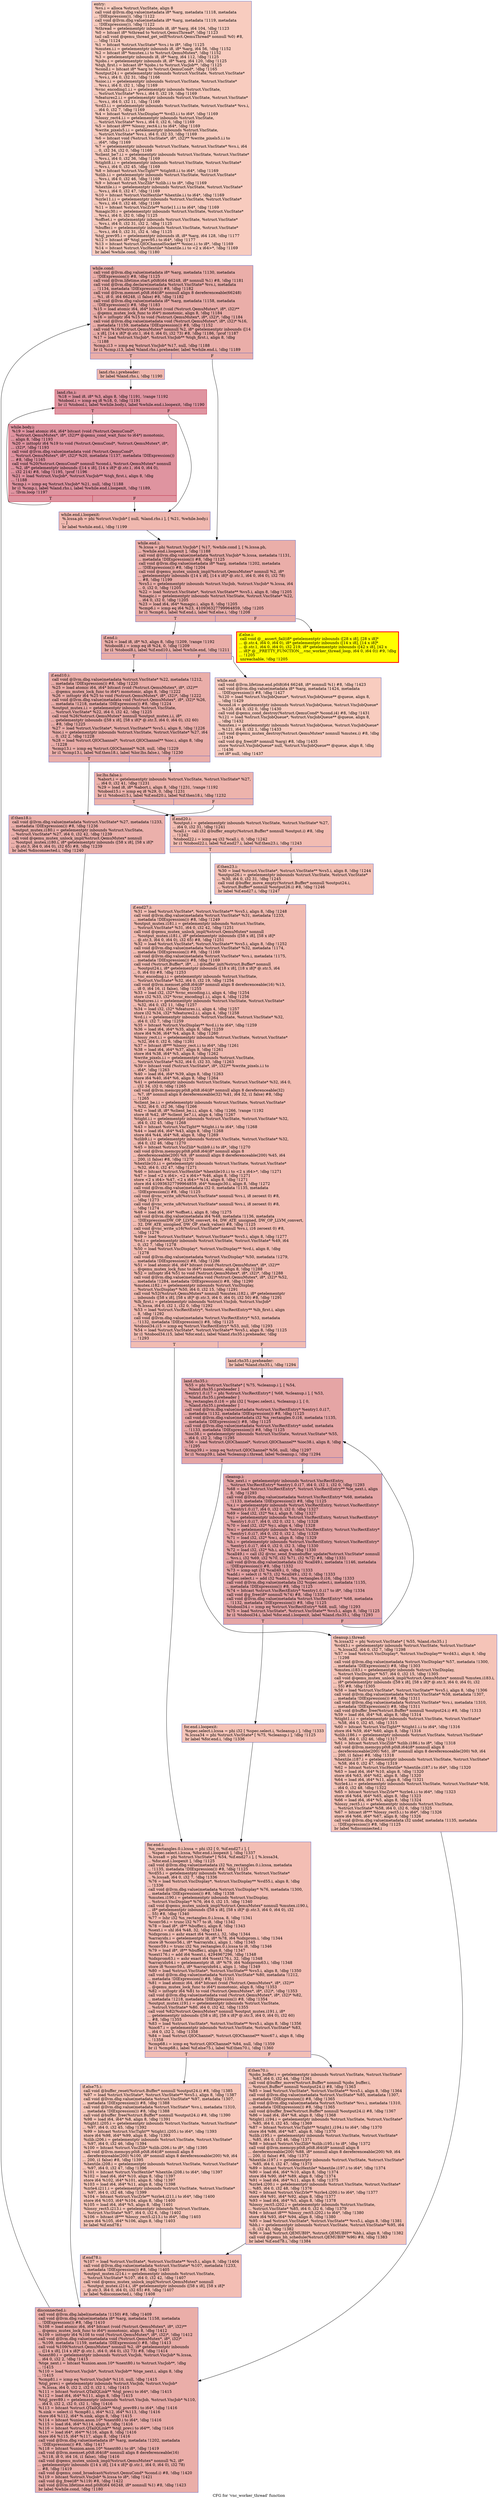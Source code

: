 digraph "CFG for 'vnc_worker_thread' function" {
	label="CFG for 'vnc_worker_thread' function";

	Node0x55ab3413b3b0 [shape=record,color="#3d50c3ff", style=filled, fillcolor="#f08b6e70",label="{entry:\l  %vs.i = alloca %struct.VncState, align 8\l  call void @llvm.dbg.value(metadata i8* %arg, metadata !1118, metadata\l... !DIExpression()), !dbg !1122\l  call void @llvm.dbg.value(metadata i8* %arg, metadata !1119, metadata\l... !DIExpression()), !dbg !1122\l  %thread = getelementptr inbounds i8, i8* %arg, i64 104, !dbg !1123\l  %0 = bitcast i8* %thread to %struct.QemuThread*, !dbg !1123\l  tail call void @qemu_thread_get_self(%struct.QemuThread* nonnull %0) #8,\l... !dbg !1124\l  %1 = bitcast %struct.VncState* %vs.i to i8*, !dbg !1125\l  %mutex.i.i = getelementptr inbounds i8, i8* %arg, i64 56, !dbg !1152\l  %2 = bitcast i8* %mutex.i.i to %struct.QemuMutex*, !dbg !1152\l  %3 = getelementptr inbounds i8, i8* %arg, i64 112, !dbg !1125\l  %jobs.i = getelementptr inbounds i8, i8* %arg, i64 120, !dbg !1125\l  %tqh_first.i = bitcast i8* %jobs.i to %struct.VncJob**, !dbg !1125\l  %cond.i = bitcast i8* %arg to %struct.QemuCond*, !dbg !1165\l  %output24.i = getelementptr inbounds %struct.VncState, %struct.VncState*\l... %vs.i, i64 0, i32 31, !dbg !1166\l  %sioc.i.i = getelementptr inbounds %struct.VncState, %struct.VncState*\l... %vs.i, i64 0, i32 1, !dbg !1169\l  %vnc_encoding1.i.i = getelementptr inbounds %struct.VncState,\l... %struct.VncState* %vs.i, i64 0, i32 19, !dbg !1169\l  %features2.i.i = getelementptr inbounds %struct.VncState, %struct.VncState*\l... %vs.i, i64 0, i32 11, !dbg !1169\l  %vd3.i.i = getelementptr inbounds %struct.VncState, %struct.VncState* %vs.i,\l... i64 0, i32 7, !dbg !1169\l  %4 = bitcast %struct.VncDisplay** %vd3.i.i to i64*, !dbg !1169\l  %lossy_rect4.i.i = getelementptr inbounds %struct.VncState,\l... %struct.VncState* %vs.i, i64 0, i32 6, !dbg !1169\l  %5 = bitcast i8*** %lossy_rect4.i.i to i64*, !dbg !1169\l  %write_pixels5.i.i = getelementptr inbounds %struct.VncState,\l... %struct.VncState* %vs.i, i64 0, i32 33, !dbg !1169\l  %6 = bitcast void (%struct.VncState*, i8*, i32)** %write_pixels5.i.i to\l... i64*, !dbg !1169\l  %7 = getelementptr inbounds %struct.VncState, %struct.VncState* %vs.i, i64\l... 0, i32 34, i32 0, !dbg !1169\l  %client_be7.i.i = getelementptr inbounds %struct.VncState, %struct.VncState*\l... %vs.i, i64 0, i32 36, !dbg !1169\l  %tight8.i.i = getelementptr inbounds %struct.VncState, %struct.VncState*\l... %vs.i, i64 0, i32 45, !dbg !1169\l  %8 = bitcast %struct.VncTight** %tight8.i.i to i64*, !dbg !1169\l  %zlib.i.i = getelementptr inbounds %struct.VncState, %struct.VncState*\l... %vs.i, i64 0, i32 46, !dbg !1169\l  %9 = bitcast %struct.VncZlib* %zlib.i.i to i8*, !dbg !1169\l  %hextile.i.i = getelementptr inbounds %struct.VncState, %struct.VncState*\l... %vs.i, i64 0, i32 47, !dbg !1169\l  %10 = bitcast %struct.VncHextile* %hextile.i.i to i64*, !dbg !1169\l  %zrle11.i.i = getelementptr inbounds %struct.VncState, %struct.VncState*\l... %vs.i, i64 0, i32 48, !dbg !1169\l  %11 = bitcast %struct.VncZrle** %zrle11.i.i to i64*, !dbg !1169\l  %magic30.i = getelementptr inbounds %struct.VncState, %struct.VncState*\l... %vs.i, i64 0, i32 0, !dbg !1125\l  %offset.i = getelementptr inbounds %struct.VncState, %struct.VncState*\l... %vs.i, i64 0, i32 31, i32 2, !dbg !1125\l  %buffer.i = getelementptr inbounds %struct.VncState, %struct.VncState*\l... %vs.i, i64 0, i32 31, i32 4, !dbg !1125\l  %tql_prev95.i = getelementptr inbounds i8, i8* %arg, i64 128, !dbg !1177\l  %12 = bitcast i8* %tql_prev95.i to i64*, !dbg !1177\l  %13 = bitcast %struct.QIOChannelSocket** %sioc.i.i to i8*, !dbg !1169\l  %14 = bitcast %struct.VncHextile* %hextile.i.i to \<2 x i64\>*, !dbg !1169\l  br label %while.cond, !dbg !1180\l}"];
	Node0x55ab3413b3b0 -> Node0x55ab341419b0;
	Node0x55ab341419b0 [shape=record,color="#3d50c3ff", style=filled, fillcolor="#d0473d70",label="{while.cond:                                       \l  call void @llvm.dbg.value(metadata i8* %arg, metadata !1130, metadata\l... !DIExpression()) #8, !dbg !1125\l  call void @llvm.lifetime.start.p0i8(i64 66248, i8* nonnull %1) #8, !dbg !1181\l  call void @llvm.dbg.declare(metadata %struct.VncState* %vs.i, metadata\l... !1134, metadata !DIExpression()) #8, !dbg !1182\l  call void @llvm.memset.p0i8.i64(i8* nonnull align 8 dereferenceable(66248)\l... %1, i8 0, i64 66248, i1 false) #8, !dbg !1182\l  call void @llvm.dbg.value(metadata i8* %arg, metadata !1158, metadata\l... !DIExpression()) #8, !dbg !1183\l  %15 = load atomic i64, i64* bitcast (void (%struct.QemuMutex*, i8*, i32)**\l... @qemu_mutex_lock_func to i64*) monotonic, align 8, !dbg !1184\l  %16 = inttoptr i64 %15 to void (%struct.QemuMutex*, i8*, i32)*, !dbg !1184\l  call void @llvm.dbg.value(metadata void (%struct.QemuMutex*, i8*, i32)* %16,\l... metadata !1159, metadata !DIExpression()) #8, !dbg !1152\l  call void %16(%struct.QemuMutex* nonnull %2, i8* getelementptr inbounds ([14\l... x i8], [14 x i8]* @.str.1, i64 0, i64 0), i32 73) #8, !dbg !1186, !prof !1187\l  %17 = load %struct.VncJob*, %struct.VncJob** %tqh_first.i, align 8, !dbg\l... !1188\l  %cmp.i13 = icmp eq %struct.VncJob* %17, null, !dbg !1188\l  br i1 %cmp.i13, label %land.rhs.i.preheader, label %while.end.i, !dbg !1189\l|{<s0>T|<s1>F}}"];
	Node0x55ab341419b0:s0 -> Node0x55ab341416a0;
	Node0x55ab341419b0:s1 -> Node0x55ab34132250;
	Node0x55ab341416a0 [shape=record,color="#3d50c3ff", style=filled, fillcolor="#dc5d4a70",label="{land.rhs.i.preheader:                             \l  br label %land.rhs.i, !dbg !1190\l}"];
	Node0x55ab341416a0 -> Node0x55ab342486e0;
	Node0x55ab342486e0 [shape=record,color="#b70d28ff", style=filled, fillcolor="#b70d2870",label="{land.rhs.i:                                       \l  %18 = load i8, i8* %3, align 8, !dbg !1191, !range !1192\l  %tobool.i = icmp eq i8 %18, 0, !dbg !1191\l  br i1 %tobool.i, label %while.body.i, label %while.end.i.loopexit, !dbg !1190\l|{<s0>T|<s1>F}}"];
	Node0x55ab342486e0:s0 -> Node0x55ab34248a00;
	Node0x55ab342486e0:s1 -> Node0x55ab341669b0;
	Node0x55ab34248a00 [shape=record,color="#b70d28ff", style=filled, fillcolor="#b70d2870",label="{while.body.i:                                     \l  %19 = load atomic i64, i64* bitcast (void (%struct.QemuCond*,\l... %struct.QemuMutex*, i8*, i32)** @qemu_cond_wait_func to i64*) monotonic,\l... align 8, !dbg !1193\l  %20 = inttoptr i64 %19 to void (%struct.QemuCond*, %struct.QemuMutex*, i8*,\l... i32)*, !dbg !1193\l  call void @llvm.dbg.value(metadata void (%struct.QemuCond*,\l... %struct.QemuMutex*, i8*, i32)* %20, metadata !1137, metadata !DIExpression())\l... #8, !dbg !1165\l  call void %20(%struct.QemuCond* nonnull %cond.i, %struct.QemuMutex* nonnull\l... %2, i8* getelementptr inbounds ([14 x i8], [14 x i8]* @.str.1, i64 0, i64 0),\l... i32 214) #8, !dbg !1195, !prof !1196\l  %21 = load %struct.VncJob*, %struct.VncJob** %tqh_first.i, align 8, !dbg\l... !1188\l  %cmp.i = icmp eq %struct.VncJob* %21, null, !dbg !1188\l  br i1 %cmp.i, label %land.rhs.i, label %while.end.i.loopexit, !dbg !1189,\l... !llvm.loop !1197\l|{<s0>T|<s1>F}}"];
	Node0x55ab34248a00:s0 -> Node0x55ab342486e0;
	Node0x55ab34248a00:s1 -> Node0x55ab341669b0;
	Node0x55ab341669b0 [shape=record,color="#3d50c3ff", style=filled, fillcolor="#dc5d4a70",label="{while.end.i.loopexit:                             \l  %.lcssa.ph = phi %struct.VncJob* [ null, %land.rhs.i ], [ %21, %while.body.i\l... ]\l  br label %while.end.i, !dbg !1199\l}"];
	Node0x55ab341669b0 -> Node0x55ab34132250;
	Node0x55ab34132250 [shape=record,color="#3d50c3ff", style=filled, fillcolor="#d0473d70",label="{while.end.i:                                      \l  %.lcssa = phi %struct.VncJob* [ %17, %while.cond ], [ %.lcssa.ph,\l... %while.end.i.loopexit ], !dbg !1188\l  call void @llvm.dbg.value(metadata %struct.VncJob* %.lcssa, metadata !1131,\l... metadata !DIExpression()) #8, !dbg !1125\l  call void @llvm.dbg.value(metadata i8* %arg, metadata !1202, metadata\l... !DIExpression()) #8, !dbg !1204\l  call void @qemu_mutex_unlock_impl(%struct.QemuMutex* nonnull %2, i8*\l... getelementptr inbounds ([14 x i8], [14 x i8]* @.str.1, i64 0, i64 0), i32 78)\l... #8, !dbg !1199\l  %vs5.i = getelementptr inbounds %struct.VncJob, %struct.VncJob* %.lcssa, i64\l... 0, i32 0, !dbg !1205\l  %22 = load %struct.VncState*, %struct.VncState** %vs5.i, align 8, !dbg !1205\l  %magic.i = getelementptr inbounds %struct.VncState, %struct.VncState* %22,\l... i64 0, i32 0, !dbg !1205\l  %23 = load i64, i64* %magic.i, align 8, !dbg !1205\l  %cmp6.i = icmp eq i64 %23, 410936327799964859, !dbg !1205\l  br i1 %cmp6.i, label %if.end.i, label %if.else.i, !dbg !1208\l|{<s0>T|<s1>F}}"];
	Node0x55ab34132250:s0 -> Node0x55ab340ea960;
	Node0x55ab34132250:s1 -> Node0x55ab34131660;
	Node0x55ab34131660 [shape=record,penwidth=3.0, style="filled", color="red", fillcolor="yellow",label="{if.else.i:                                        \l  call void @__assert_fail(i8* getelementptr inbounds ([28 x i8], [28 x i8]*\l... @.str.4, i64 0, i64 0), i8* getelementptr inbounds ([14 x i8], [14 x i8]*\l... @.str.1, i64 0, i64 0), i32 219, i8* getelementptr inbounds ([42 x i8], [42 x\l... i8]* @__PRETTY_FUNCTION__.vnc_worker_thread_loop, i64 0, i64 0)) #9, !dbg\l... !1205\l  unreachable, !dbg !1205\l}"];
	Node0x55ab340ea960 [shape=record,color="#3d50c3ff", style=filled, fillcolor="#d0473d70",label="{if.end.i:                                         \l  %24 = load i8, i8* %3, align 8, !dbg !1209, !range !1192\l  %tobool8.i = icmp eq i8 %24, 0, !dbg !1209\l  br i1 %tobool8.i, label %if.end10.i, label %while.end, !dbg !1211\l|{<s0>T|<s1>F}}"];
	Node0x55ab340ea960:s0 -> Node0x55ab34119bc0;
	Node0x55ab340ea960:s1 -> Node0x55ab34141a60;
	Node0x55ab34119bc0 [shape=record,color="#3d50c3ff", style=filled, fillcolor="#d0473d70",label="{if.end10.i:                                       \l  call void @llvm.dbg.value(metadata %struct.VncState* %22, metadata !1212,\l... metadata !DIExpression()) #8, !dbg !1220\l  %25 = load atomic i64, i64* bitcast (void (%struct.QemuMutex*, i8*, i32)**\l... @qemu_mutex_lock_func to i64*) monotonic, align 8, !dbg !1222\l  %26 = inttoptr i64 %25 to void (%struct.QemuMutex*, i8*, i32)*, !dbg !1222\l  call void @llvm.dbg.value(metadata void (%struct.QemuMutex*, i8*, i32)* %26,\l... metadata !1218, metadata !DIExpression()) #8, !dbg !1224\l  %output_mutex.i.i = getelementptr inbounds %struct.VncState,\l... %struct.VncState* %22, i64 0, i32 42, !dbg !1225\l  call void %26(%struct.QemuMutex* nonnull %output_mutex.i.i, i8*\l... getelementptr inbounds ([58 x i8], [58 x i8]* @.str.3, i64 0, i64 0), i32 60)\l... #8, !dbg !1225\l  %27 = load %struct.VncState*, %struct.VncState** %vs5.i, align 8, !dbg !1226\l  %ioc.i = getelementptr inbounds %struct.VncState, %struct.VncState* %27, i64\l... 0, i32 2, !dbg !1228\l  %28 = load %struct.QIOChannel*, %struct.QIOChannel** %ioc.i, align 8, !dbg\l... !1228\l  %cmp13.i = icmp eq %struct.QIOChannel* %28, null, !dbg !1229\l  br i1 %cmp13.i, label %if.then18.i, label %lor.lhs.false.i, !dbg !1230\l|{<s0>T|<s1>F}}"];
	Node0x55ab34119bc0:s0 -> Node0x55ab34164540;
	Node0x55ab34119bc0:s1 -> Node0x55ab34166dd0;
	Node0x55ab34166dd0 [shape=record,color="#3d50c3ff", style=filled, fillcolor="#d6524470",label="{lor.lhs.false.i:                                  \l  %abort.i = getelementptr inbounds %struct.VncState, %struct.VncState* %27,\l... i64 0, i32 41, !dbg !1231\l  %29 = load i8, i8* %abort.i, align 8, !dbg !1231, !range !1192\l  %tobool15.i = icmp eq i8 %29, 0, !dbg !1231\l  br i1 %tobool15.i, label %if.end20.i, label %if.then18.i, !dbg !1232\l|{<s0>T|<s1>F}}"];
	Node0x55ab34166dd0:s0 -> Node0x55ab341393c0;
	Node0x55ab34166dd0:s1 -> Node0x55ab34164540;
	Node0x55ab34164540 [shape=record,color="#3d50c3ff", style=filled, fillcolor="#d24b4070",label="{if.then18.i:                                      \l  call void @llvm.dbg.value(metadata %struct.VncState* %27, metadata !1233,\l... metadata !DIExpression()) #8, !dbg !1236\l  %output_mutex.i180.i = getelementptr inbounds %struct.VncState,\l... %struct.VncState* %27, i64 0, i32 42, !dbg !1239\l  call void @qemu_mutex_unlock_impl(%struct.QemuMutex* nonnull\l... %output_mutex.i180.i, i8* getelementptr inbounds ([58 x i8], [58 x i8]*\l... @.str.3, i64 0, i64 0), i32 65) #8, !dbg !1239\l  br label %disconnected.i, !dbg !1240\l}"];
	Node0x55ab34164540 -> Node0x55ab34161870;
	Node0x55ab341393c0 [shape=record,color="#3d50c3ff", style=filled, fillcolor="#e1675170",label="{if.end20.i:                                       \l  %output.i = getelementptr inbounds %struct.VncState, %struct.VncState* %27,\l... i64 0, i32 31, !dbg !1241\l  %call.i = call i32 @buffer_empty(%struct.Buffer* nonnull %output.i) #8, !dbg\l... !1242\l  %tobool22.i = icmp eq i32 %call.i, 0, !dbg !1242\l  br i1 %tobool22.i, label %if.end27.i, label %if.then23.i, !dbg !1243\l|{<s0>T|<s1>F}}"];
	Node0x55ab341393c0:s0 -> Node0x55ab34166f00;
	Node0x55ab341393c0:s1 -> Node0x55ab341690f0;
	Node0x55ab341690f0 [shape=record,color="#3d50c3ff", style=filled, fillcolor="#e5705870",label="{if.then23.i:                                      \l  %30 = load %struct.VncState*, %struct.VncState** %vs5.i, align 8, !dbg !1244\l  %output26.i = getelementptr inbounds %struct.VncState, %struct.VncState*\l... %30, i64 0, i32 31, !dbg !1245\l  call void @buffer_move_empty(%struct.Buffer* nonnull %output24.i,\l... %struct.Buffer* nonnull %output26.i) #8, !dbg !1246\l  br label %if.end27.i, !dbg !1247\l}"];
	Node0x55ab341690f0 -> Node0x55ab34166f00;
	Node0x55ab34166f00 [shape=record,color="#3d50c3ff", style=filled, fillcolor="#e1675170",label="{if.end27.i:                                       \l  %31 = load %struct.VncState*, %struct.VncState** %vs5.i, align 8, !dbg !1248\l  call void @llvm.dbg.value(metadata %struct.VncState* %31, metadata !1233,\l... metadata !DIExpression()) #8, !dbg !1249\l  %output_mutex.i181.i = getelementptr inbounds %struct.VncState,\l... %struct.VncState* %31, i64 0, i32 42, !dbg !1251\l  call void @qemu_mutex_unlock_impl(%struct.QemuMutex* nonnull\l... %output_mutex.i181.i, i8* getelementptr inbounds ([58 x i8], [58 x i8]*\l... @.str.3, i64 0, i64 0), i32 65) #8, !dbg !1251\l  %32 = load %struct.VncState*, %struct.VncState** %vs5.i, align 8, !dbg !1252\l  call void @llvm.dbg.value(metadata %struct.VncState* %32, metadata !1174,\l... metadata !DIExpression()) #8, !dbg !1169\l  call void @llvm.dbg.value(metadata %struct.VncState* %vs.i, metadata !1175,\l... metadata !DIExpression()) #8, !dbg !1169\l  call void (%struct.Buffer*, i8*, ...) @buffer_init(%struct.Buffer* nonnull\l... %output24.i, i8* getelementptr inbounds ([18 x i8], [18 x i8]* @.str.5, i64\l... 0, i64 0)) #8, !dbg !1253\l  %vnc_encoding.i.i = getelementptr inbounds %struct.VncState,\l... %struct.VncState* %32, i64 0, i32 19, !dbg !1254\l  call void @llvm.memset.p0i8.i64(i8* nonnull align 8 dereferenceable(16) %13,\l... i8 0, i64 16, i1 false), !dbg !1255\l  %33 = load i32, i32* %vnc_encoding.i.i, align 4, !dbg !1254\l  store i32 %33, i32* %vnc_encoding1.i.i, align 4, !dbg !1256\l  %features.i.i = getelementptr inbounds %struct.VncState, %struct.VncState*\l... %32, i64 0, i32 11, !dbg !1257\l  %34 = load i32, i32* %features.i.i, align 4, !dbg !1257\l  store i32 %34, i32* %features2.i.i, align 4, !dbg !1258\l  %vd.i.i = getelementptr inbounds %struct.VncState, %struct.VncState* %32,\l... i64 0, i32 7, !dbg !1259\l  %35 = bitcast %struct.VncDisplay** %vd.i.i to i64*, !dbg !1259\l  %36 = load i64, i64* %35, align 8, !dbg !1259\l  store i64 %36, i64* %4, align 8, !dbg !1260\l  %lossy_rect.i.i = getelementptr inbounds %struct.VncState, %struct.VncState*\l... %32, i64 0, i32 6, !dbg !1261\l  %37 = bitcast i8*** %lossy_rect.i.i to i64*, !dbg !1261\l  %38 = load i64, i64* %37, align 8, !dbg !1261\l  store i64 %38, i64* %5, align 8, !dbg !1262\l  %write_pixels.i.i = getelementptr inbounds %struct.VncState,\l... %struct.VncState* %32, i64 0, i32 33, !dbg !1263\l  %39 = bitcast void (%struct.VncState*, i8*, i32)** %write_pixels.i.i to\l... i64*, !dbg !1263\l  %40 = load i64, i64* %39, align 8, !dbg !1263\l  store i64 %40, i64* %6, align 8, !dbg !1264\l  %41 = getelementptr inbounds %struct.VncState, %struct.VncState* %32, i64 0,\l... i32 34, i32 0, !dbg !1265\l  call void @llvm.memcpy.p0i8.p0i8.i64(i8* nonnull align 8 dereferenceable(32)\l... %7, i8* nonnull align 8 dereferenceable(32) %41, i64 32, i1 false) #8, !dbg\l... !1265\l  %client_be.i.i = getelementptr inbounds %struct.VncState, %struct.VncState*\l... %32, i64 0, i32 36, !dbg !1266\l  %42 = load i8, i8* %client_be.i.i, align 4, !dbg !1266, !range !1192\l  store i8 %42, i8* %client_be7.i.i, align 4, !dbg !1267\l  %tight.i.i = getelementptr inbounds %struct.VncState, %struct.VncState* %32,\l... i64 0, i32 45, !dbg !1268\l  %43 = bitcast %struct.VncTight** %tight.i.i to i64*, !dbg !1268\l  %44 = load i64, i64* %43, align 8, !dbg !1268\l  store i64 %44, i64* %8, align 8, !dbg !1269\l  %zlib9.i.i = getelementptr inbounds %struct.VncState, %struct.VncState* %32,\l... i64 0, i32 46, !dbg !1270\l  %45 = bitcast %struct.VncZlib* %zlib9.i.i to i8*, !dbg !1270\l  call void @llvm.memcpy.p0i8.p0i8.i64(i8* nonnull align 8\l... dereferenceable(200) %9, i8* nonnull align 8 dereferenceable(200) %45, i64\l... 200, i1 false) #8, !dbg !1270\l  %hextile10.i.i = getelementptr inbounds %struct.VncState, %struct.VncState*\l... %32, i64 0, i32 47, !dbg !1271\l  %46 = bitcast %struct.VncHextile* %hextile10.i.i to \<2 x i64\>*, !dbg !1271\l  %47 = load \<2 x i64\>, \<2 x i64\>* %46, align 8, !dbg !1271\l  store \<2 x i64\> %47, \<2 x i64\>* %14, align 8, !dbg !1271\l  store i64 410936327799964859, i64* %magic30.i, align 8, !dbg !1272\l  call void @llvm.dbg.value(metadata i32 0, metadata !1135, metadata\l... !DIExpression()) #8, !dbg !1125\l  call void @vnc_write_u8(%struct.VncState* nonnull %vs.i, i8 zeroext 0) #8,\l... !dbg !1273\l  call void @vnc_write_u8(%struct.VncState* nonnull %vs.i, i8 zeroext 0) #8,\l... !dbg !1274\l  %48 = load i64, i64* %offset.i, align 8, !dbg !1275\l  call void @llvm.dbg.value(metadata i64 %48, metadata !1136, metadata\l... !DIExpression(DW_OP_LLVM_convert, 64, DW_ATE_unsigned, DW_OP_LLVM_convert,\l... 32, DW_ATE_unsigned, DW_OP_stack_value)) #8, !dbg !1125\l  call void @vnc_write_u16(%struct.VncState* nonnull %vs.i, i16 zeroext 0) #8,\l... !dbg !1276\l  %49 = load %struct.VncState*, %struct.VncState** %vs5.i, align 8, !dbg !1277\l  %vd.i = getelementptr inbounds %struct.VncState, %struct.VncState* %49, i64\l... 0, i32 7, !dbg !1278\l  %50 = load %struct.VncDisplay*, %struct.VncDisplay** %vd.i, align 8, !dbg\l... !1278\l  call void @llvm.dbg.value(metadata %struct.VncDisplay* %50, metadata !1279,\l... metadata !DIExpression()) #8, !dbg !1286\l  %51 = load atomic i64, i64* bitcast (void (%struct.QemuMutex*, i8*, i32)**\l... @qemu_mutex_lock_func to i64*) monotonic, align 8, !dbg !1288\l  %52 = inttoptr i64 %51 to void (%struct.QemuMutex*, i8*, i32)*, !dbg !1288\l  call void @llvm.dbg.value(metadata void (%struct.QemuMutex*, i8*, i32)* %52,\l... metadata !1284, metadata !DIExpression()) #8, !dbg !1290\l  %mutex.i182.i = getelementptr inbounds %struct.VncDisplay,\l... %struct.VncDisplay* %50, i64 0, i32 15, !dbg !1291\l  call void %52(%struct.QemuMutex* nonnull %mutex.i182.i, i8* getelementptr\l... inbounds ([58 x i8], [58 x i8]* @.str.3, i64 0, i64 0), i32 50) #8, !dbg !1291\l  %lh_first.i = getelementptr inbounds %struct.VncJob, %struct.VncJob*\l... %.lcssa, i64 0, i32 1, i32 0, !dbg !1292\l  %53 = load %struct.VncRectEntry*, %struct.VncRectEntry** %lh_first.i, align\l... 8, !dbg !1292\l  call void @llvm.dbg.value(metadata %struct.VncRectEntry* %53, metadata\l... !1132, metadata !DIExpression()) #8, !dbg !1125\l  %tobool34.i15 = icmp eq %struct.VncRectEntry* %53, null, !dbg !1293\l  %54 = load %struct.VncState*, %struct.VncState** %vs5.i, align 8, !dbg !1125\l  br i1 %tobool34.i15, label %for.end.i, label %land.rhs35.i.preheader, !dbg\l... !1293\l|{<s0>T|<s1>F}}"];
	Node0x55ab34166f00:s0 -> Node0x55ab34242430;
	Node0x55ab34166f00:s1 -> Node0x55ab3414fab0;
	Node0x55ab3414fab0 [shape=record,color="#3d50c3ff", style=filled, fillcolor="#e5705870",label="{land.rhs35.i.preheader:                           \l  br label %land.rhs35.i, !dbg !1294\l}"];
	Node0x55ab3414fab0 -> Node0x55ab3413e500;
	Node0x55ab3413e500 [shape=record,color="#3d50c3ff", style=filled, fillcolor="#c5333470",label="{land.rhs35.i:                                     \l  %55 = phi %struct.VncState* [ %75, %cleanup.i ], [ %54,\l... %land.rhs35.i.preheader ]\l  %entry1.0.i17 = phi %struct.VncRectEntry* [ %68, %cleanup.i ], [ %53,\l... %land.rhs35.i.preheader ]\l  %n_rectangles.0.i16 = phi i32 [ %spec.select.i, %cleanup.i ], [ 0,\l... %land.rhs35.i.preheader ]\l  call void @llvm.dbg.value(metadata %struct.VncRectEntry* %entry1.0.i17,\l... metadata !1132, metadata !DIExpression()) #8, !dbg !1125\l  call void @llvm.dbg.value(metadata i32 %n_rectangles.0.i16, metadata !1135,\l... metadata !DIExpression()) #8, !dbg !1125\l  call void @llvm.dbg.value(metadata %struct.VncRectEntry* undef, metadata\l... !1133, metadata !DIExpression()) #8, !dbg !1125\l  %ioc38.i = getelementptr inbounds %struct.VncState, %struct.VncState* %55,\l... i64 0, i32 2, !dbg !1295\l  %56 = load %struct.QIOChannel*, %struct.QIOChannel** %ioc38.i, align 8, !dbg\l... !1295\l  %cmp39.i = icmp eq %struct.QIOChannel* %56, null, !dbg !1297\l  br i1 %cmp39.i, label %cleanup.i.thread, label %cleanup.i, !dbg !1294\l|{<s0>T|<s1>F}}"];
	Node0x55ab3413e500:s0 -> Node0x55ab340eb350;
	Node0x55ab3413e500:s1 -> Node0x55ab341413d0;
	Node0x55ab340eb350 [shape=record,color="#3d50c3ff", style=filled, fillcolor="#e97a5f70",label="{cleanup.i.thread:                                 \l  %.lcssa32 = phi %struct.VncState* [ %55, %land.rhs35.i ]\l  %vd43.i = getelementptr inbounds %struct.VncState, %struct.VncState*\l... %.lcssa32, i64 0, i32 7, !dbg !1298\l  %57 = load %struct.VncDisplay*, %struct.VncDisplay** %vd43.i, align 8, !dbg\l... !1298\l  call void @llvm.dbg.value(metadata %struct.VncDisplay* %57, metadata !1300,\l... metadata !DIExpression()) #8, !dbg !1303\l  %mutex.i183.i = getelementptr inbounds %struct.VncDisplay,\l... %struct.VncDisplay* %57, i64 0, i32 15, !dbg !1305\l  call void @qemu_mutex_unlock_impl(%struct.QemuMutex* nonnull %mutex.i183.i,\l... i8* getelementptr inbounds ([58 x i8], [58 x i8]* @.str.3, i64 0, i64 0), i32\l... 55) #8, !dbg !1305\l  %58 = load %struct.VncState*, %struct.VncState** %vs5.i, align 8, !dbg !1306\l  call void @llvm.dbg.value(metadata %struct.VncState* %58, metadata !1307,\l... metadata !DIExpression()) #8, !dbg !1311\l  call void @llvm.dbg.value(metadata %struct.VncState* %vs.i, metadata !1310,\l... metadata !DIExpression()) #8, !dbg !1311\l  call void @buffer_free(%struct.Buffer* nonnull %output24.i) #8, !dbg !1313\l  %59 = load i64, i64* %8, align 8, !dbg !1314\l  %tight1.i.i = getelementptr inbounds %struct.VncState, %struct.VncState*\l... %58, i64 0, i32 45, !dbg !1315\l  %60 = bitcast %struct.VncTight** %tight1.i.i to i64*, !dbg !1316\l  store i64 %59, i64* %60, align 8, !dbg !1316\l  %zlib.i186.i = getelementptr inbounds %struct.VncState, %struct.VncState*\l... %58, i64 0, i32 46, !dbg !1317\l  %61 = bitcast %struct.VncZlib* %zlib.i186.i to i8*, !dbg !1318\l  call void @llvm.memcpy.p0i8.p0i8.i64(i8* nonnull align 8\l... dereferenceable(200) %61, i8* nonnull align 8 dereferenceable(200) %9, i64\l... 200, i1 false) #8, !dbg !1318\l  %hextile.i187.i = getelementptr inbounds %struct.VncState, %struct.VncState*\l... %58, i64 0, i32 47, !dbg !1319\l  %62 = bitcast %struct.VncHextile* %hextile.i187.i to i64*, !dbg !1320\l  %63 = load i64, i64* %10, align 8, !dbg !1320\l  store i64 %63, i64* %62, align 8, !dbg !1320\l  %64 = load i64, i64* %11, align 8, !dbg !1321\l  %zrle4.i.i = getelementptr inbounds %struct.VncState, %struct.VncState* %58,\l... i64 0, i32 48, !dbg !1322\l  %65 = bitcast %struct.VncZrle** %zrle4.i.i to i64*, !dbg !1323\l  store i64 %64, i64* %65, align 8, !dbg !1323\l  %66 = load i64, i64* %5, align 8, !dbg !1324\l  %lossy_rect5.i.i = getelementptr inbounds %struct.VncState,\l... %struct.VncState* %58, i64 0, i32 6, !dbg !1325\l  %67 = bitcast i8*** %lossy_rect5.i.i to i64*, !dbg !1326\l  store i64 %66, i64* %67, align 8, !dbg !1326\l  call void @llvm.dbg.value(metadata i32 undef, metadata !1135, metadata\l... !DIExpression()) #8, !dbg !1125\l  br label %disconnected.i\l}"];
	Node0x55ab340eb350 -> Node0x55ab34161870;
	Node0x55ab341413d0 [shape=record,color="#3d50c3ff", style=filled, fillcolor="#c5333470",label="{cleanup.i:                                        \l  %le_next.i = getelementptr inbounds %struct.VncRectEntry,\l... %struct.VncRectEntry* %entry1.0.i17, i64 0, i32 1, i32 0, !dbg !1293\l  %68 = load %struct.VncRectEntry*, %struct.VncRectEntry** %le_next.i, align\l... 8, !dbg !1293\l  call void @llvm.dbg.value(metadata %struct.VncRectEntry* %68, metadata\l... !1133, metadata !DIExpression()) #8, !dbg !1125\l  %x.i = getelementptr inbounds %struct.VncRectEntry, %struct.VncRectEntry*\l... %entry1.0.i17, i64 0, i32 0, i32 0, !dbg !1327\l  %69 = load i32, i32* %x.i, align 8, !dbg !1327\l  %y.i = getelementptr inbounds %struct.VncRectEntry, %struct.VncRectEntry*\l... %entry1.0.i17, i64 0, i32 0, i32 1, !dbg !1328\l  %70 = load i32, i32* %y.i, align 4, !dbg !1328\l  %w.i = getelementptr inbounds %struct.VncRectEntry, %struct.VncRectEntry*\l... %entry1.0.i17, i64 0, i32 0, i32 2, !dbg !1329\l  %71 = load i32, i32* %w.i, align 8, !dbg !1329\l  %h.i = getelementptr inbounds %struct.VncRectEntry, %struct.VncRectEntry*\l... %entry1.0.i17, i64 0, i32 0, i32 3, !dbg !1330\l  %72 = load i32, i32* %h.i, align 4, !dbg !1330\l  %call49.i = call i32 @vnc_send_framebuffer_update(%struct.VncState* nonnull\l... %vs.i, i32 %69, i32 %70, i32 %71, i32 %72) #8, !dbg !1331\l  call void @llvm.dbg.value(metadata i32 %call49.i, metadata !1146, metadata\l... !DIExpression()) #8, !dbg !1332\l  %73 = icmp sgt i32 %call49.i, 0, !dbg !1333\l  %add.i = select i1 %73, i32 %call49.i, i32 0, !dbg !1333\l  %spec.select.i = add i32 %add.i, %n_rectangles.0.i16, !dbg !1333\l  call void @llvm.dbg.value(metadata i32 %spec.select.i, metadata !1135,\l... metadata !DIExpression()) #8, !dbg !1125\l  %74 = bitcast %struct.VncRectEntry* %entry1.0.i17 to i8*, !dbg !1334\l  call void @g_free(i8* nonnull %74) #8, !dbg !1335\l  call void @llvm.dbg.value(metadata %struct.VncRectEntry* %68, metadata\l... !1132, metadata !DIExpression()) #8, !dbg !1125\l  %tobool34.i = icmp eq %struct.VncRectEntry* %68, null, !dbg !1293\l  %75 = load %struct.VncState*, %struct.VncState** %vs5.i, align 8, !dbg !1125\l  br i1 %tobool34.i, label %for.end.i.loopexit, label %land.rhs35.i, !dbg !1293\l|{<s0>T|<s1>F}}"];
	Node0x55ab341413d0:s0 -> Node0x55ab34166960;
	Node0x55ab341413d0:s1 -> Node0x55ab3413e500;
	Node0x55ab34166960 [shape=record,color="#3d50c3ff", style=filled, fillcolor="#e97a5f70",label="{for.end.i.loopexit:                               \l  %spec.select.i.lcssa = phi i32 [ %spec.select.i, %cleanup.i ], !dbg !1333\l  %.lcssa34 = phi %struct.VncState* [ %75, %cleanup.i ], !dbg !1125\l  br label %for.end.i, !dbg !1336\l}"];
	Node0x55ab34166960 -> Node0x55ab34242430;
	Node0x55ab34242430 [shape=record,color="#3d50c3ff", style=filled, fillcolor="#e36c5570",label="{for.end.i:                                        \l  %n_rectangles.0.i.lcssa = phi i32 [ 0, %if.end27.i ], [\l... %spec.select.i.lcssa, %for.end.i.loopexit ], !dbg !1337\l  %.lcssa8 = phi %struct.VncState* [ %54, %if.end27.i ], [ %.lcssa34,\l... %for.end.i.loopexit ], !dbg !1125\l  call void @llvm.dbg.value(metadata i32 %n_rectangles.0.i.lcssa, metadata\l... !1135, metadata !DIExpression()) #8, !dbg !1125\l  %vd55.i = getelementptr inbounds %struct.VncState, %struct.VncState*\l... %.lcssa8, i64 0, i32 7, !dbg !1336\l  %76 = load %struct.VncDisplay*, %struct.VncDisplay** %vd55.i, align 8, !dbg\l... !1336\l  call void @llvm.dbg.value(metadata %struct.VncDisplay* %76, metadata !1300,\l... metadata !DIExpression()) #8, !dbg !1338\l  %mutex.i190.i = getelementptr inbounds %struct.VncDisplay,\l... %struct.VncDisplay* %76, i64 0, i32 15, !dbg !1340\l  call void @qemu_mutex_unlock_impl(%struct.QemuMutex* nonnull %mutex.i190.i,\l... i8* getelementptr inbounds ([58 x i8], [58 x i8]* @.str.3, i64 0, i64 0), i32\l... 55) #8, !dbg !1340\l  %77 = lshr i32 %n_rectangles.0.i.lcssa, 8, !dbg !1341\l  %conv56.i = trunc i32 %77 to i8, !dbg !1342\l  %78 = load i8*, i8** %buffer.i, align 8, !dbg !1343\l  %sext.i = shl i64 %48, 32, !dbg !1344\l  %idxprom.i = ashr exact i64 %sext.i, 32, !dbg !1344\l  %arrayidx.i = getelementptr i8, i8* %78, i64 %idxprom.i, !dbg !1344\l  store i8 %conv56.i, i8* %arrayidx.i, align 1, !dbg !1345\l  %conv59.i = trunc i32 %n_rectangles.0.i.lcssa to i8, !dbg !1346\l  %79 = load i8*, i8** %buffer.i, align 8, !dbg !1347\l  %sext176.i = add i64 %sext.i, 4294967296, !dbg !1348\l  %idxprom63.i = ashr exact i64 %sext176.i, 32, !dbg !1348\l  %arrayidx64.i = getelementptr i8, i8* %79, i64 %idxprom63.i, !dbg !1348\l  store i8 %conv59.i, i8* %arrayidx64.i, align 1, !dbg !1349\l  %80 = load %struct.VncState*, %struct.VncState** %vs5.i, align 8, !dbg !1350\l  call void @llvm.dbg.value(metadata %struct.VncState* %80, metadata !1212,\l... metadata !DIExpression()) #8, !dbg !1351\l  %81 = load atomic i64, i64* bitcast (void (%struct.QemuMutex*, i8*, i32)**\l... @qemu_mutex_lock_func to i64*) monotonic, align 8, !dbg !1353\l  %82 = inttoptr i64 %81 to void (%struct.QemuMutex*, i8*, i32)*, !dbg !1353\l  call void @llvm.dbg.value(metadata void (%struct.QemuMutex*, i8*, i32)* %82,\l... metadata !1218, metadata !DIExpression()) #8, !dbg !1354\l  %output_mutex.i191.i = getelementptr inbounds %struct.VncState,\l... %struct.VncState* %80, i64 0, i32 42, !dbg !1355\l  call void %82(%struct.QemuMutex* nonnull %output_mutex.i191.i, i8*\l... getelementptr inbounds ([58 x i8], [58 x i8]* @.str.3, i64 0, i64 0), i32 60)\l... #8, !dbg !1355\l  %83 = load %struct.VncState*, %struct.VncState** %vs5.i, align 8, !dbg !1356\l  %ioc67.i = getelementptr inbounds %struct.VncState, %struct.VncState* %83,\l... i64 0, i32 2, !dbg !1358\l  %84 = load %struct.QIOChannel*, %struct.QIOChannel** %ioc67.i, align 8, !dbg\l... !1358\l  %cmp68.i = icmp eq %struct.QIOChannel* %84, null, !dbg !1359\l  br i1 %cmp68.i, label %if.else75.i, label %if.then70.i, !dbg !1360\l|{<s0>T|<s1>F}}"];
	Node0x55ab34242430:s0 -> Node0x55ab342475d0;
	Node0x55ab34242430:s1 -> Node0x55ab34243c80;
	Node0x55ab34243c80 [shape=record,color="#3d50c3ff", style=filled, fillcolor="#e8765c70",label="{if.then70.i:                                      \l  %jobs_buffer.i = getelementptr inbounds %struct.VncState, %struct.VncState*\l... %83, i64 0, i32 44, !dbg !1361\l  call void @buffer_move(%struct.Buffer* nonnull %jobs_buffer.i,\l... %struct.Buffer* nonnull %output24.i) #8, !dbg !1363\l  %85 = load %struct.VncState*, %struct.VncState** %vs5.i, align 8, !dbg !1364\l  call void @llvm.dbg.value(metadata %struct.VncState* %85, metadata !1307,\l... metadata !DIExpression()) #8, !dbg !1365\l  call void @llvm.dbg.value(metadata %struct.VncState* %vs.i, metadata !1310,\l... metadata !DIExpression()) #8, !dbg !1365\l  call void @buffer_free(%struct.Buffer* nonnull %output24.i) #8, !dbg !1367\l  %86 = load i64, i64* %8, align 8, !dbg !1368\l  %tight1.i194.i = getelementptr inbounds %struct.VncState, %struct.VncState*\l... %85, i64 0, i32 45, !dbg !1369\l  %87 = bitcast %struct.VncTight** %tight1.i194.i to i64*, !dbg !1370\l  store i64 %86, i64* %87, align 8, !dbg !1370\l  %zlib.i195.i = getelementptr inbounds %struct.VncState, %struct.VncState*\l... %85, i64 0, i32 46, !dbg !1371\l  %88 = bitcast %struct.VncZlib* %zlib.i195.i to i8*, !dbg !1372\l  call void @llvm.memcpy.p0i8.p0i8.i64(i8* nonnull align 8\l... dereferenceable(200) %88, i8* nonnull align 8 dereferenceable(200) %9, i64\l... 200, i1 false) #8, !dbg !1372\l  %hextile.i197.i = getelementptr inbounds %struct.VncState, %struct.VncState*\l... %85, i64 0, i32 47, !dbg !1373\l  %89 = bitcast %struct.VncHextile* %hextile.i197.i to i64*, !dbg !1374\l  %90 = load i64, i64* %10, align 8, !dbg !1374\l  store i64 %90, i64* %89, align 8, !dbg !1374\l  %91 = load i64, i64* %11, align 8, !dbg !1375\l  %zrle4.i200.i = getelementptr inbounds %struct.VncState, %struct.VncState*\l... %85, i64 0, i32 48, !dbg !1376\l  %92 = bitcast %struct.VncZrle** %zrle4.i200.i to i64*, !dbg !1377\l  store i64 %91, i64* %92, align 8, !dbg !1377\l  %93 = load i64, i64* %5, align 8, !dbg !1378\l  %lossy_rect5.i202.i = getelementptr inbounds %struct.VncState,\l... %struct.VncState* %85, i64 0, i32 6, !dbg !1379\l  %94 = bitcast i8*** %lossy_rect5.i202.i to i64*, !dbg !1380\l  store i64 %93, i64* %94, align 8, !dbg !1380\l  %95 = load %struct.VncState*, %struct.VncState** %vs5.i, align 8, !dbg !1381\l  %bh.i = getelementptr inbounds %struct.VncState, %struct.VncState* %95, i64\l... 0, i32 43, !dbg !1382\l  %96 = load %struct.QEMUBH*, %struct.QEMUBH** %bh.i, align 8, !dbg !1382\l  call void @qemu_bh_schedule(%struct.QEMUBH* %96) #8, !dbg !1383\l  br label %if.end78.i, !dbg !1384\l}"];
	Node0x55ab34243c80 -> Node0x55ab342470f0;
	Node0x55ab342475d0 [shape=record,color="#3d50c3ff", style=filled, fillcolor="#ec7f6370",label="{if.else75.i:                                      \l  call void @buffer_reset(%struct.Buffer* nonnull %output24.i) #8, !dbg !1385\l  %97 = load %struct.VncState*, %struct.VncState** %vs5.i, align 8, !dbg !1387\l  call void @llvm.dbg.value(metadata %struct.VncState* %97, metadata !1307,\l... metadata !DIExpression()) #8, !dbg !1388\l  call void @llvm.dbg.value(metadata %struct.VncState* %vs.i, metadata !1310,\l... metadata !DIExpression()) #8, !dbg !1388\l  call void @buffer_free(%struct.Buffer* nonnull %output24.i) #8, !dbg !1390\l  %98 = load i64, i64* %8, align 8, !dbg !1391\l  %tight1.i205.i = getelementptr inbounds %struct.VncState, %struct.VncState*\l... %97, i64 0, i32 45, !dbg !1392\l  %99 = bitcast %struct.VncTight** %tight1.i205.i to i64*, !dbg !1393\l  store i64 %98, i64* %99, align 8, !dbg !1393\l  %zlib.i206.i = getelementptr inbounds %struct.VncState, %struct.VncState*\l... %97, i64 0, i32 46, !dbg !1394\l  %100 = bitcast %struct.VncZlib* %zlib.i206.i to i8*, !dbg !1395\l  call void @llvm.memcpy.p0i8.p0i8.i64(i8* nonnull align 8\l... dereferenceable(200) %100, i8* nonnull align 8 dereferenceable(200) %9, i64\l... 200, i1 false) #8, !dbg !1395\l  %hextile.i208.i = getelementptr inbounds %struct.VncState, %struct.VncState*\l... %97, i64 0, i32 47, !dbg !1396\l  %101 = bitcast %struct.VncHextile* %hextile.i208.i to i64*, !dbg !1397\l  %102 = load i64, i64* %10, align 8, !dbg !1397\l  store i64 %102, i64* %101, align 8, !dbg !1397\l  %103 = load i64, i64* %11, align 8, !dbg !1398\l  %zrle4.i211.i = getelementptr inbounds %struct.VncState, %struct.VncState*\l... %97, i64 0, i32 48, !dbg !1399\l  %104 = bitcast %struct.VncZrle** %zrle4.i211.i to i64*, !dbg !1400\l  store i64 %103, i64* %104, align 8, !dbg !1400\l  %105 = load i64, i64* %5, align 8, !dbg !1401\l  %lossy_rect5.i213.i = getelementptr inbounds %struct.VncState,\l... %struct.VncState* %97, i64 0, i32 6, !dbg !1402\l  %106 = bitcast i8*** %lossy_rect5.i213.i to i64*, !dbg !1403\l  store i64 %105, i64* %106, align 8, !dbg !1403\l  br label %if.end78.i\l}"];
	Node0x55ab342475d0 -> Node0x55ab342470f0;
	Node0x55ab342470f0 [shape=record,color="#3d50c3ff", style=filled, fillcolor="#e36c5570",label="{if.end78.i:                                       \l  %107 = load %struct.VncState*, %struct.VncState** %vs5.i, align 8, !dbg !1404\l  call void @llvm.dbg.value(metadata %struct.VncState* %107, metadata !1233,\l... metadata !DIExpression()) #8, !dbg !1405\l  %output_mutex.i214.i = getelementptr inbounds %struct.VncState,\l... %struct.VncState* %107, i64 0, i32 42, !dbg !1407\l  call void @qemu_mutex_unlock_impl(%struct.QemuMutex* nonnull\l... %output_mutex.i214.i, i8* getelementptr inbounds ([58 x i8], [58 x i8]*\l... @.str.3, i64 0, i64 0), i32 65) #8, !dbg !1407\l  br label %disconnected.i, !dbg !1408\l}"];
	Node0x55ab342470f0 -> Node0x55ab34161870;
	Node0x55ab34161870 [shape=record,color="#3d50c3ff", style=filled, fillcolor="#d0473d70",label="{disconnected.i:                                   \l  call void @llvm.dbg.label(metadata !1150) #8, !dbg !1409\l  call void @llvm.dbg.value(metadata i8* %arg, metadata !1158, metadata\l... !DIExpression()) #8, !dbg !1410\l  %108 = load atomic i64, i64* bitcast (void (%struct.QemuMutex*, i8*, i32)**\l... @qemu_mutex_lock_func to i64*) monotonic, align 8, !dbg !1412\l  %109 = inttoptr i64 %108 to void (%struct.QemuMutex*, i8*, i32)*, !dbg !1412\l  call void @llvm.dbg.value(metadata void (%struct.QemuMutex*, i8*, i32)*\l... %109, metadata !1159, metadata !DIExpression()) #8, !dbg !1413\l  call void %109(%struct.QemuMutex* nonnull %2, i8* getelementptr inbounds\l... ([14 x i8], [14 x i8]* @.str.1, i64 0, i64 0), i32 73) #8, !dbg !1414\l  %next80.i = getelementptr inbounds %struct.VncJob, %struct.VncJob* %.lcssa,\l... i64 0, i32 2, !dbg !1415\l  %tqe_next.i = bitcast %union.anon.10* %next80.i to %struct.VncJob**, !dbg\l... !1415\l  %110 = load %struct.VncJob*, %struct.VncJob** %tqe_next.i, align 8, !dbg\l... !1415\l  %cmp81.i = icmp eq %struct.VncJob* %110, null, !dbg !1415\l  %tql_prev.i = getelementptr inbounds %struct.VncJob, %struct.VncJob*\l... %.lcssa, i64 0, i32 2, i32 0, i32 1, !dbg !1415\l  %111 = bitcast %struct.QTailQLink** %tql_prev.i to i64*, !dbg !1415\l  %112 = load i64, i64* %111, align 8, !dbg !1415\l  %tql_prev89.i = getelementptr inbounds %struct.VncJob, %struct.VncJob* %110,\l... i64 0, i32 2, i32 0, i32 1, !dbg !1416\l  %113 = bitcast %struct.QTailQLink** %tql_prev89.i to i64*, !dbg !1416\l  %.sink = select i1 %cmp81.i, i64* %12, i64* %113, !dbg !1416\l  store i64 %112, i64* %.sink, align 8, !dbg !1415\l  %114 = bitcast %union.anon.10* %next80.i to i64*, !dbg !1416\l  %115 = load i64, i64* %114, align 8, !dbg !1416\l  %116 = bitcast %struct.QTailQLink** %tql_prev.i to i64**, !dbg !1416\l  %117 = load i64*, i64** %116, align 8, !dbg !1416\l  store i64 %115, i64* %117, align 8, !dbg !1416\l  call void @llvm.dbg.value(metadata i8* %arg, metadata !1202, metadata\l... !DIExpression()) #8, !dbg !1417\l  %118 = bitcast %union.anon.10* %next80.i to i8*, !dbg !1419\l  call void @llvm.memset.p0i8.i64(i8* nonnull align 8 dereferenceable(16)\l... %118, i8 0, i64 16, i1 false), !dbg !1416\l  call void @qemu_mutex_unlock_impl(%struct.QemuMutex* nonnull %2, i8*\l... getelementptr inbounds ([14 x i8], [14 x i8]* @.str.1, i64 0, i64 0), i32 78)\l... #8, !dbg !1419\l  call void @qemu_cond_broadcast(%struct.QemuCond* %cond.i) #8, !dbg !1420\l  %119 = bitcast %struct.VncJob* %.lcssa to i8*, !dbg !1421\l  call void @g_free(i8* %119) #8, !dbg !1422\l  call void @llvm.lifetime.end.p0i8(i64 66248, i8* nonnull %1) #8, !dbg !1423\l  br label %while.cond, !dbg !1180\l}"];
	Node0x55ab34161870 -> Node0x55ab341419b0;
	Node0x55ab34141a60 [shape=record,color="#3d50c3ff", style=filled, fillcolor="#f08b6e70",label="{while.end:                                        \l  call void @llvm.lifetime.end.p0i8(i64 66248, i8* nonnull %1) #8, !dbg !1423\l  call void @llvm.dbg.value(metadata i8* %arg, metadata !1424, metadata\l... !DIExpression()) #8, !dbg !1427\l  %120 = load %struct.VncJobQueue*, %struct.VncJobQueue** @queue, align 8,\l... !dbg !1429\l  %cond.i4 = getelementptr inbounds %struct.VncJobQueue, %struct.VncJobQueue*\l... %120, i64 0, i32 0, !dbg !1430\l  call void @qemu_cond_destroy(%struct.QemuCond* %cond.i4) #8, !dbg !1431\l  %121 = load %struct.VncJobQueue*, %struct.VncJobQueue** @queue, align 8,\l... !dbg !1432\l  %mutex.i = getelementptr inbounds %struct.VncJobQueue, %struct.VncJobQueue*\l... %121, i64 0, i32 1, !dbg !1433\l  call void @qemu_mutex_destroy(%struct.QemuMutex* nonnull %mutex.i) #8, !dbg\l... !1434\l  call void @g_free(i8* nonnull %arg) #8, !dbg !1435\l  store %struct.VncJobQueue* null, %struct.VncJobQueue** @queue, align 8, !dbg\l... !1436\l  ret i8* null, !dbg !1437\l}"];
}

